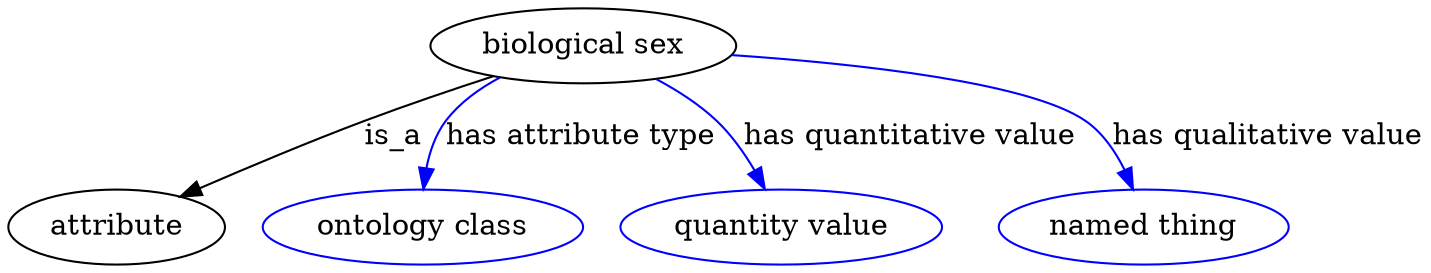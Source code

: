 digraph {
	graph [bb="0,0,533.3,123"];
	node [label="\N"];
	"biological sex"	 [height=0.5,
		label="biological sex",
		pos="226.3,105",
		width=1.661];
	attribute	 [height=0.5,
		pos="40.296,18",
		width=1.1193];
	"biological sex" -> attribute	 [label=is_a,
		lp="158.3,61.5",
		pos="e,67.947,31.34 192.8,89.887 178.72,83.498 162.19,75.941 147.3,69 123.84,58.068 97.615,45.571 76.996,35.684"];
	"has attribute type"	 [color=blue,
		height=0.5,
		label="ontology class",
		pos="160.3,18",
		width=1.7151];
	"biological sex" -> "has attribute type"	 [color=blue,
		label="has attribute type",
		lp="228.3,61.5",
		pos="e,165.28,36.145 200.88,88.308 193.86,82.793 186.7,76.204 181.3,69 176.07,62.028 171.9,53.569 168.71,45.56",
		style=solid];
	"has quantitative value"	 [color=blue,
		height=0.5,
		label="quantity value",
		pos="301.3,18",
		width=1.6971];
	"biological sex" -> "has quantitative value"	 [color=blue,
		label="has quantitative value",
		lp="344.8,61.5",
		pos="e,294.47,36.229 253.12,88.718 260.91,83.132 269.01,76.401 275.3,69 281.22,62.032 286.24,53.486 290.25,45.395",
		style=solid];
	"has qualitative value"	 [color=blue,
		height=0.5,
		label="named thing",
		pos="439.3,18",
		width=1.5346];
	"biological sex" -> "has qualitative value"	 [color=blue,
		label="has qualitative value",
		lp="477.3,61.5",
		pos="e,432.75,36.04 282.97,98.83 328.62,92.952 388.36,82.93 408.3,69 416.81,63.053 423.4,53.949 428.28,45.07",
		style=solid];
}
